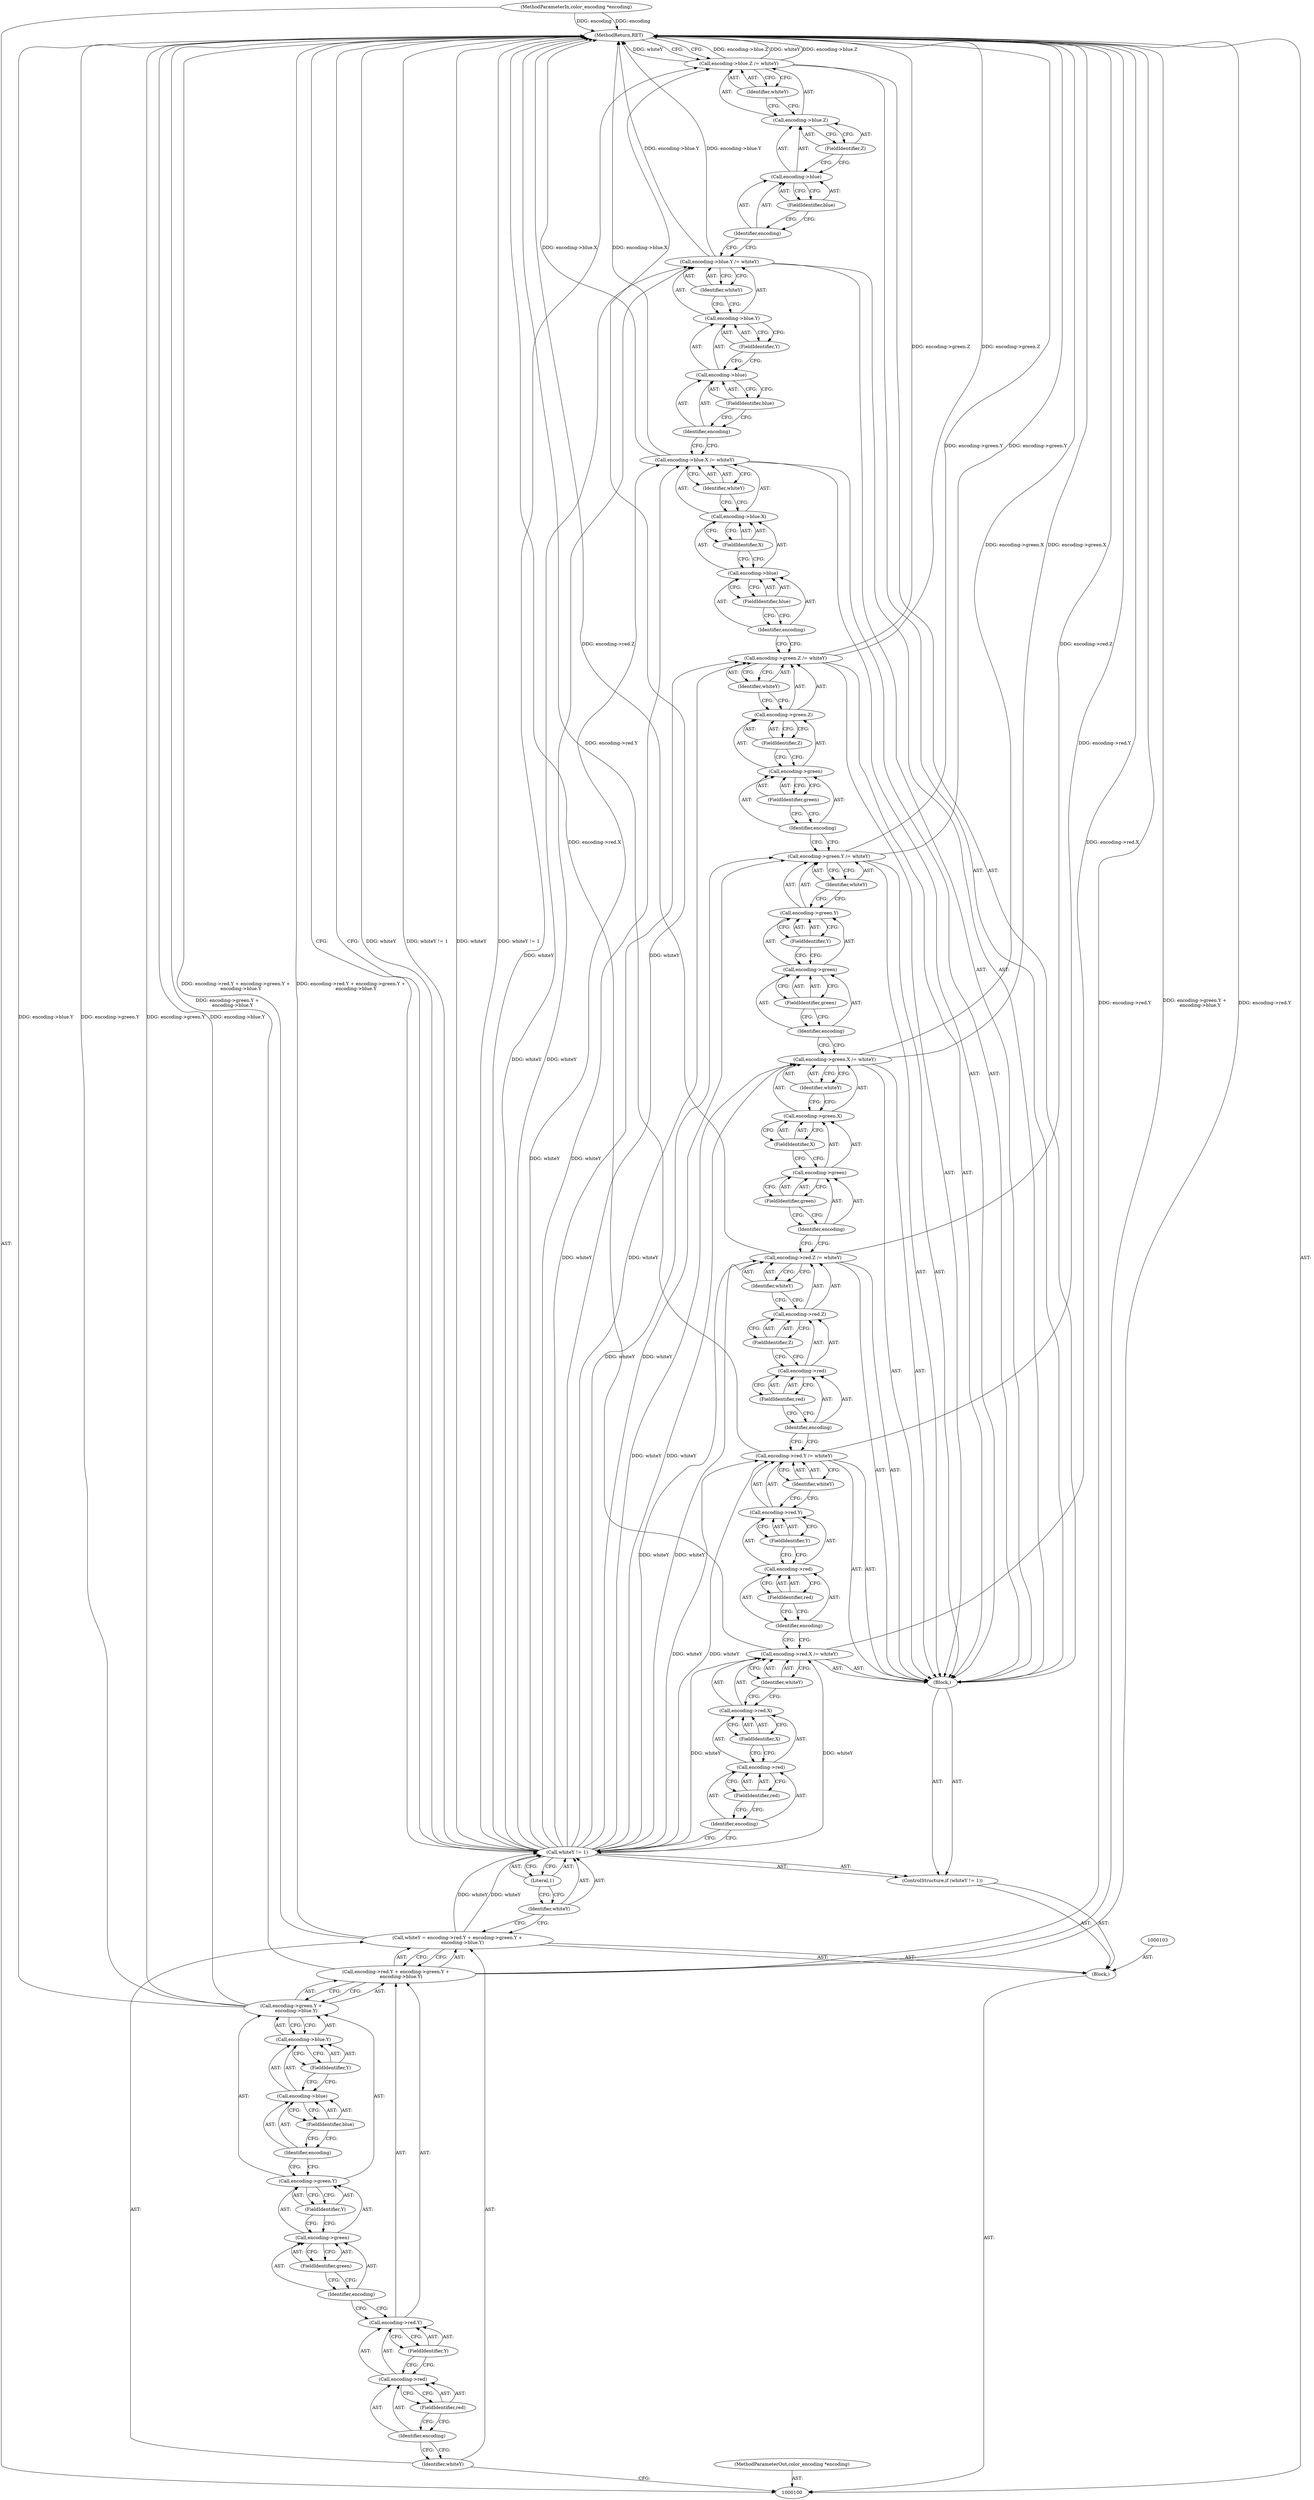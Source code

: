 digraph "0_Android_9d4853418ab2f754c2b63e091c29c5529b8b86ca_107" {
"1000191" [label="(MethodReturn,RET)"];
"1000101" [label="(MethodParameterIn,color_encoding *encoding)"];
"1000227" [label="(MethodParameterOut,color_encoding *encoding)"];
"1000146" [label="(FieldIdentifier,red)"];
"1000147" [label="(FieldIdentifier,Z)"];
"1000148" [label="(Identifier,whiteY)"];
"1000142" [label="(Call,encoding->red.Z /= whiteY)"];
"1000143" [label="(Call,encoding->red.Z)"];
"1000144" [label="(Call,encoding->red)"];
"1000145" [label="(Identifier,encoding)"];
"1000153" [label="(FieldIdentifier,green)"];
"1000154" [label="(FieldIdentifier,X)"];
"1000155" [label="(Identifier,whiteY)"];
"1000149" [label="(Call,encoding->green.X /= whiteY)"];
"1000150" [label="(Call,encoding->green.X)"];
"1000151" [label="(Call,encoding->green)"];
"1000152" [label="(Identifier,encoding)"];
"1000160" [label="(FieldIdentifier,green)"];
"1000161" [label="(FieldIdentifier,Y)"];
"1000162" [label="(Identifier,whiteY)"];
"1000156" [label="(Call,encoding->green.Y /= whiteY)"];
"1000157" [label="(Call,encoding->green.Y)"];
"1000158" [label="(Call,encoding->green)"];
"1000159" [label="(Identifier,encoding)"];
"1000167" [label="(FieldIdentifier,green)"];
"1000168" [label="(FieldIdentifier,Z)"];
"1000169" [label="(Identifier,whiteY)"];
"1000163" [label="(Call,encoding->green.Z /= whiteY)"];
"1000164" [label="(Call,encoding->green.Z)"];
"1000165" [label="(Call,encoding->green)"];
"1000166" [label="(Identifier,encoding)"];
"1000174" [label="(FieldIdentifier,blue)"];
"1000175" [label="(FieldIdentifier,X)"];
"1000176" [label="(Identifier,whiteY)"];
"1000170" [label="(Call,encoding->blue.X /= whiteY)"];
"1000171" [label="(Call,encoding->blue.X)"];
"1000172" [label="(Call,encoding->blue)"];
"1000173" [label="(Identifier,encoding)"];
"1000181" [label="(FieldIdentifier,blue)"];
"1000182" [label="(FieldIdentifier,Y)"];
"1000183" [label="(Identifier,whiteY)"];
"1000177" [label="(Call,encoding->blue.Y /= whiteY)"];
"1000178" [label="(Call,encoding->blue.Y)"];
"1000179" [label="(Call,encoding->blue)"];
"1000180" [label="(Identifier,encoding)"];
"1000188" [label="(FieldIdentifier,blue)"];
"1000189" [label="(FieldIdentifier,Z)"];
"1000190" [label="(Identifier,whiteY)"];
"1000184" [label="(Call,encoding->blue.Z /= whiteY)"];
"1000185" [label="(Call,encoding->blue.Z)"];
"1000186" [label="(Call,encoding->blue)"];
"1000187" [label="(Identifier,encoding)"];
"1000102" [label="(Block,)"];
"1000104" [label="(Call,whiteY = encoding->red.Y + encoding->green.Y +\n       encoding->blue.Y)"];
"1000105" [label="(Identifier,whiteY)"];
"1000106" [label="(Call,encoding->red.Y + encoding->green.Y +\n       encoding->blue.Y)"];
"1000107" [label="(Call,encoding->red.Y)"];
"1000108" [label="(Call,encoding->red)"];
"1000109" [label="(Identifier,encoding)"];
"1000110" [label="(FieldIdentifier,red)"];
"1000111" [label="(FieldIdentifier,Y)"];
"1000112" [label="(Call,encoding->green.Y +\n       encoding->blue.Y)"];
"1000113" [label="(Call,encoding->green.Y)"];
"1000114" [label="(Call,encoding->green)"];
"1000115" [label="(Identifier,encoding)"];
"1000116" [label="(FieldIdentifier,green)"];
"1000117" [label="(FieldIdentifier,Y)"];
"1000121" [label="(FieldIdentifier,blue)"];
"1000122" [label="(FieldIdentifier,Y)"];
"1000118" [label="(Call,encoding->blue.Y)"];
"1000119" [label="(Call,encoding->blue)"];
"1000120" [label="(Identifier,encoding)"];
"1000126" [label="(Literal,1)"];
"1000123" [label="(ControlStructure,if (whiteY != 1))"];
"1000124" [label="(Call,whiteY != 1)"];
"1000125" [label="(Identifier,whiteY)"];
"1000127" [label="(Block,)"];
"1000132" [label="(FieldIdentifier,red)"];
"1000133" [label="(FieldIdentifier,X)"];
"1000134" [label="(Identifier,whiteY)"];
"1000128" [label="(Call,encoding->red.X /= whiteY)"];
"1000129" [label="(Call,encoding->red.X)"];
"1000130" [label="(Call,encoding->red)"];
"1000131" [label="(Identifier,encoding)"];
"1000139" [label="(FieldIdentifier,red)"];
"1000140" [label="(FieldIdentifier,Y)"];
"1000141" [label="(Identifier,whiteY)"];
"1000135" [label="(Call,encoding->red.Y /= whiteY)"];
"1000136" [label="(Call,encoding->red.Y)"];
"1000137" [label="(Call,encoding->red)"];
"1000138" [label="(Identifier,encoding)"];
"1000191" -> "1000100"  [label="AST: "];
"1000191" -> "1000184"  [label="CFG: "];
"1000191" -> "1000124"  [label="CFG: "];
"1000177" -> "1000191"  [label="DDG: encoding->blue.Y"];
"1000163" -> "1000191"  [label="DDG: encoding->green.Z"];
"1000124" -> "1000191"  [label="DDG: whiteY"];
"1000124" -> "1000191"  [label="DDG: whiteY != 1"];
"1000184" -> "1000191"  [label="DDG: encoding->blue.Z"];
"1000184" -> "1000191"  [label="DDG: whiteY"];
"1000106" -> "1000191"  [label="DDG: encoding->red.Y"];
"1000106" -> "1000191"  [label="DDG: encoding->green.Y +\n       encoding->blue.Y"];
"1000156" -> "1000191"  [label="DDG: encoding->green.Y"];
"1000128" -> "1000191"  [label="DDG: encoding->red.X"];
"1000112" -> "1000191"  [label="DDG: encoding->blue.Y"];
"1000112" -> "1000191"  [label="DDG: encoding->green.Y"];
"1000104" -> "1000191"  [label="DDG: encoding->red.Y + encoding->green.Y +\n       encoding->blue.Y"];
"1000101" -> "1000191"  [label="DDG: encoding"];
"1000142" -> "1000191"  [label="DDG: encoding->red.Z"];
"1000135" -> "1000191"  [label="DDG: encoding->red.Y"];
"1000170" -> "1000191"  [label="DDG: encoding->blue.X"];
"1000149" -> "1000191"  [label="DDG: encoding->green.X"];
"1000101" -> "1000100"  [label="AST: "];
"1000101" -> "1000191"  [label="DDG: encoding"];
"1000227" -> "1000100"  [label="AST: "];
"1000146" -> "1000144"  [label="AST: "];
"1000146" -> "1000145"  [label="CFG: "];
"1000144" -> "1000146"  [label="CFG: "];
"1000147" -> "1000143"  [label="AST: "];
"1000147" -> "1000144"  [label="CFG: "];
"1000143" -> "1000147"  [label="CFG: "];
"1000148" -> "1000142"  [label="AST: "];
"1000148" -> "1000143"  [label="CFG: "];
"1000142" -> "1000148"  [label="CFG: "];
"1000142" -> "1000127"  [label="AST: "];
"1000142" -> "1000148"  [label="CFG: "];
"1000143" -> "1000142"  [label="AST: "];
"1000148" -> "1000142"  [label="AST: "];
"1000152" -> "1000142"  [label="CFG: "];
"1000142" -> "1000191"  [label="DDG: encoding->red.Z"];
"1000124" -> "1000142"  [label="DDG: whiteY"];
"1000143" -> "1000142"  [label="AST: "];
"1000143" -> "1000147"  [label="CFG: "];
"1000144" -> "1000143"  [label="AST: "];
"1000147" -> "1000143"  [label="AST: "];
"1000148" -> "1000143"  [label="CFG: "];
"1000144" -> "1000143"  [label="AST: "];
"1000144" -> "1000146"  [label="CFG: "];
"1000145" -> "1000144"  [label="AST: "];
"1000146" -> "1000144"  [label="AST: "];
"1000147" -> "1000144"  [label="CFG: "];
"1000145" -> "1000144"  [label="AST: "];
"1000145" -> "1000135"  [label="CFG: "];
"1000146" -> "1000145"  [label="CFG: "];
"1000153" -> "1000151"  [label="AST: "];
"1000153" -> "1000152"  [label="CFG: "];
"1000151" -> "1000153"  [label="CFG: "];
"1000154" -> "1000150"  [label="AST: "];
"1000154" -> "1000151"  [label="CFG: "];
"1000150" -> "1000154"  [label="CFG: "];
"1000155" -> "1000149"  [label="AST: "];
"1000155" -> "1000150"  [label="CFG: "];
"1000149" -> "1000155"  [label="CFG: "];
"1000149" -> "1000127"  [label="AST: "];
"1000149" -> "1000155"  [label="CFG: "];
"1000150" -> "1000149"  [label="AST: "];
"1000155" -> "1000149"  [label="AST: "];
"1000159" -> "1000149"  [label="CFG: "];
"1000149" -> "1000191"  [label="DDG: encoding->green.X"];
"1000124" -> "1000149"  [label="DDG: whiteY"];
"1000150" -> "1000149"  [label="AST: "];
"1000150" -> "1000154"  [label="CFG: "];
"1000151" -> "1000150"  [label="AST: "];
"1000154" -> "1000150"  [label="AST: "];
"1000155" -> "1000150"  [label="CFG: "];
"1000151" -> "1000150"  [label="AST: "];
"1000151" -> "1000153"  [label="CFG: "];
"1000152" -> "1000151"  [label="AST: "];
"1000153" -> "1000151"  [label="AST: "];
"1000154" -> "1000151"  [label="CFG: "];
"1000152" -> "1000151"  [label="AST: "];
"1000152" -> "1000142"  [label="CFG: "];
"1000153" -> "1000152"  [label="CFG: "];
"1000160" -> "1000158"  [label="AST: "];
"1000160" -> "1000159"  [label="CFG: "];
"1000158" -> "1000160"  [label="CFG: "];
"1000161" -> "1000157"  [label="AST: "];
"1000161" -> "1000158"  [label="CFG: "];
"1000157" -> "1000161"  [label="CFG: "];
"1000162" -> "1000156"  [label="AST: "];
"1000162" -> "1000157"  [label="CFG: "];
"1000156" -> "1000162"  [label="CFG: "];
"1000156" -> "1000127"  [label="AST: "];
"1000156" -> "1000162"  [label="CFG: "];
"1000157" -> "1000156"  [label="AST: "];
"1000162" -> "1000156"  [label="AST: "];
"1000166" -> "1000156"  [label="CFG: "];
"1000156" -> "1000191"  [label="DDG: encoding->green.Y"];
"1000124" -> "1000156"  [label="DDG: whiteY"];
"1000157" -> "1000156"  [label="AST: "];
"1000157" -> "1000161"  [label="CFG: "];
"1000158" -> "1000157"  [label="AST: "];
"1000161" -> "1000157"  [label="AST: "];
"1000162" -> "1000157"  [label="CFG: "];
"1000158" -> "1000157"  [label="AST: "];
"1000158" -> "1000160"  [label="CFG: "];
"1000159" -> "1000158"  [label="AST: "];
"1000160" -> "1000158"  [label="AST: "];
"1000161" -> "1000158"  [label="CFG: "];
"1000159" -> "1000158"  [label="AST: "];
"1000159" -> "1000149"  [label="CFG: "];
"1000160" -> "1000159"  [label="CFG: "];
"1000167" -> "1000165"  [label="AST: "];
"1000167" -> "1000166"  [label="CFG: "];
"1000165" -> "1000167"  [label="CFG: "];
"1000168" -> "1000164"  [label="AST: "];
"1000168" -> "1000165"  [label="CFG: "];
"1000164" -> "1000168"  [label="CFG: "];
"1000169" -> "1000163"  [label="AST: "];
"1000169" -> "1000164"  [label="CFG: "];
"1000163" -> "1000169"  [label="CFG: "];
"1000163" -> "1000127"  [label="AST: "];
"1000163" -> "1000169"  [label="CFG: "];
"1000164" -> "1000163"  [label="AST: "];
"1000169" -> "1000163"  [label="AST: "];
"1000173" -> "1000163"  [label="CFG: "];
"1000163" -> "1000191"  [label="DDG: encoding->green.Z"];
"1000124" -> "1000163"  [label="DDG: whiteY"];
"1000164" -> "1000163"  [label="AST: "];
"1000164" -> "1000168"  [label="CFG: "];
"1000165" -> "1000164"  [label="AST: "];
"1000168" -> "1000164"  [label="AST: "];
"1000169" -> "1000164"  [label="CFG: "];
"1000165" -> "1000164"  [label="AST: "];
"1000165" -> "1000167"  [label="CFG: "];
"1000166" -> "1000165"  [label="AST: "];
"1000167" -> "1000165"  [label="AST: "];
"1000168" -> "1000165"  [label="CFG: "];
"1000166" -> "1000165"  [label="AST: "];
"1000166" -> "1000156"  [label="CFG: "];
"1000167" -> "1000166"  [label="CFG: "];
"1000174" -> "1000172"  [label="AST: "];
"1000174" -> "1000173"  [label="CFG: "];
"1000172" -> "1000174"  [label="CFG: "];
"1000175" -> "1000171"  [label="AST: "];
"1000175" -> "1000172"  [label="CFG: "];
"1000171" -> "1000175"  [label="CFG: "];
"1000176" -> "1000170"  [label="AST: "];
"1000176" -> "1000171"  [label="CFG: "];
"1000170" -> "1000176"  [label="CFG: "];
"1000170" -> "1000127"  [label="AST: "];
"1000170" -> "1000176"  [label="CFG: "];
"1000171" -> "1000170"  [label="AST: "];
"1000176" -> "1000170"  [label="AST: "];
"1000180" -> "1000170"  [label="CFG: "];
"1000170" -> "1000191"  [label="DDG: encoding->blue.X"];
"1000124" -> "1000170"  [label="DDG: whiteY"];
"1000171" -> "1000170"  [label="AST: "];
"1000171" -> "1000175"  [label="CFG: "];
"1000172" -> "1000171"  [label="AST: "];
"1000175" -> "1000171"  [label="AST: "];
"1000176" -> "1000171"  [label="CFG: "];
"1000172" -> "1000171"  [label="AST: "];
"1000172" -> "1000174"  [label="CFG: "];
"1000173" -> "1000172"  [label="AST: "];
"1000174" -> "1000172"  [label="AST: "];
"1000175" -> "1000172"  [label="CFG: "];
"1000173" -> "1000172"  [label="AST: "];
"1000173" -> "1000163"  [label="CFG: "];
"1000174" -> "1000173"  [label="CFG: "];
"1000181" -> "1000179"  [label="AST: "];
"1000181" -> "1000180"  [label="CFG: "];
"1000179" -> "1000181"  [label="CFG: "];
"1000182" -> "1000178"  [label="AST: "];
"1000182" -> "1000179"  [label="CFG: "];
"1000178" -> "1000182"  [label="CFG: "];
"1000183" -> "1000177"  [label="AST: "];
"1000183" -> "1000178"  [label="CFG: "];
"1000177" -> "1000183"  [label="CFG: "];
"1000177" -> "1000127"  [label="AST: "];
"1000177" -> "1000183"  [label="CFG: "];
"1000178" -> "1000177"  [label="AST: "];
"1000183" -> "1000177"  [label="AST: "];
"1000187" -> "1000177"  [label="CFG: "];
"1000177" -> "1000191"  [label="DDG: encoding->blue.Y"];
"1000124" -> "1000177"  [label="DDG: whiteY"];
"1000178" -> "1000177"  [label="AST: "];
"1000178" -> "1000182"  [label="CFG: "];
"1000179" -> "1000178"  [label="AST: "];
"1000182" -> "1000178"  [label="AST: "];
"1000183" -> "1000178"  [label="CFG: "];
"1000179" -> "1000178"  [label="AST: "];
"1000179" -> "1000181"  [label="CFG: "];
"1000180" -> "1000179"  [label="AST: "];
"1000181" -> "1000179"  [label="AST: "];
"1000182" -> "1000179"  [label="CFG: "];
"1000180" -> "1000179"  [label="AST: "];
"1000180" -> "1000170"  [label="CFG: "];
"1000181" -> "1000180"  [label="CFG: "];
"1000188" -> "1000186"  [label="AST: "];
"1000188" -> "1000187"  [label="CFG: "];
"1000186" -> "1000188"  [label="CFG: "];
"1000189" -> "1000185"  [label="AST: "];
"1000189" -> "1000186"  [label="CFG: "];
"1000185" -> "1000189"  [label="CFG: "];
"1000190" -> "1000184"  [label="AST: "];
"1000190" -> "1000185"  [label="CFG: "];
"1000184" -> "1000190"  [label="CFG: "];
"1000184" -> "1000127"  [label="AST: "];
"1000184" -> "1000190"  [label="CFG: "];
"1000185" -> "1000184"  [label="AST: "];
"1000190" -> "1000184"  [label="AST: "];
"1000191" -> "1000184"  [label="CFG: "];
"1000184" -> "1000191"  [label="DDG: encoding->blue.Z"];
"1000184" -> "1000191"  [label="DDG: whiteY"];
"1000124" -> "1000184"  [label="DDG: whiteY"];
"1000185" -> "1000184"  [label="AST: "];
"1000185" -> "1000189"  [label="CFG: "];
"1000186" -> "1000185"  [label="AST: "];
"1000189" -> "1000185"  [label="AST: "];
"1000190" -> "1000185"  [label="CFG: "];
"1000186" -> "1000185"  [label="AST: "];
"1000186" -> "1000188"  [label="CFG: "];
"1000187" -> "1000186"  [label="AST: "];
"1000188" -> "1000186"  [label="AST: "];
"1000189" -> "1000186"  [label="CFG: "];
"1000187" -> "1000186"  [label="AST: "];
"1000187" -> "1000177"  [label="CFG: "];
"1000188" -> "1000187"  [label="CFG: "];
"1000102" -> "1000100"  [label="AST: "];
"1000103" -> "1000102"  [label="AST: "];
"1000104" -> "1000102"  [label="AST: "];
"1000123" -> "1000102"  [label="AST: "];
"1000104" -> "1000102"  [label="AST: "];
"1000104" -> "1000106"  [label="CFG: "];
"1000105" -> "1000104"  [label="AST: "];
"1000106" -> "1000104"  [label="AST: "];
"1000125" -> "1000104"  [label="CFG: "];
"1000104" -> "1000191"  [label="DDG: encoding->red.Y + encoding->green.Y +\n       encoding->blue.Y"];
"1000104" -> "1000124"  [label="DDG: whiteY"];
"1000105" -> "1000104"  [label="AST: "];
"1000105" -> "1000100"  [label="CFG: "];
"1000109" -> "1000105"  [label="CFG: "];
"1000106" -> "1000104"  [label="AST: "];
"1000106" -> "1000112"  [label="CFG: "];
"1000107" -> "1000106"  [label="AST: "];
"1000112" -> "1000106"  [label="AST: "];
"1000104" -> "1000106"  [label="CFG: "];
"1000106" -> "1000191"  [label="DDG: encoding->red.Y"];
"1000106" -> "1000191"  [label="DDG: encoding->green.Y +\n       encoding->blue.Y"];
"1000107" -> "1000106"  [label="AST: "];
"1000107" -> "1000111"  [label="CFG: "];
"1000108" -> "1000107"  [label="AST: "];
"1000111" -> "1000107"  [label="AST: "];
"1000115" -> "1000107"  [label="CFG: "];
"1000108" -> "1000107"  [label="AST: "];
"1000108" -> "1000110"  [label="CFG: "];
"1000109" -> "1000108"  [label="AST: "];
"1000110" -> "1000108"  [label="AST: "];
"1000111" -> "1000108"  [label="CFG: "];
"1000109" -> "1000108"  [label="AST: "];
"1000109" -> "1000105"  [label="CFG: "];
"1000110" -> "1000109"  [label="CFG: "];
"1000110" -> "1000108"  [label="AST: "];
"1000110" -> "1000109"  [label="CFG: "];
"1000108" -> "1000110"  [label="CFG: "];
"1000111" -> "1000107"  [label="AST: "];
"1000111" -> "1000108"  [label="CFG: "];
"1000107" -> "1000111"  [label="CFG: "];
"1000112" -> "1000106"  [label="AST: "];
"1000112" -> "1000118"  [label="CFG: "];
"1000113" -> "1000112"  [label="AST: "];
"1000118" -> "1000112"  [label="AST: "];
"1000106" -> "1000112"  [label="CFG: "];
"1000112" -> "1000191"  [label="DDG: encoding->blue.Y"];
"1000112" -> "1000191"  [label="DDG: encoding->green.Y"];
"1000113" -> "1000112"  [label="AST: "];
"1000113" -> "1000117"  [label="CFG: "];
"1000114" -> "1000113"  [label="AST: "];
"1000117" -> "1000113"  [label="AST: "];
"1000120" -> "1000113"  [label="CFG: "];
"1000114" -> "1000113"  [label="AST: "];
"1000114" -> "1000116"  [label="CFG: "];
"1000115" -> "1000114"  [label="AST: "];
"1000116" -> "1000114"  [label="AST: "];
"1000117" -> "1000114"  [label="CFG: "];
"1000115" -> "1000114"  [label="AST: "];
"1000115" -> "1000107"  [label="CFG: "];
"1000116" -> "1000115"  [label="CFG: "];
"1000116" -> "1000114"  [label="AST: "];
"1000116" -> "1000115"  [label="CFG: "];
"1000114" -> "1000116"  [label="CFG: "];
"1000117" -> "1000113"  [label="AST: "];
"1000117" -> "1000114"  [label="CFG: "];
"1000113" -> "1000117"  [label="CFG: "];
"1000121" -> "1000119"  [label="AST: "];
"1000121" -> "1000120"  [label="CFG: "];
"1000119" -> "1000121"  [label="CFG: "];
"1000122" -> "1000118"  [label="AST: "];
"1000122" -> "1000119"  [label="CFG: "];
"1000118" -> "1000122"  [label="CFG: "];
"1000118" -> "1000112"  [label="AST: "];
"1000118" -> "1000122"  [label="CFG: "];
"1000119" -> "1000118"  [label="AST: "];
"1000122" -> "1000118"  [label="AST: "];
"1000112" -> "1000118"  [label="CFG: "];
"1000119" -> "1000118"  [label="AST: "];
"1000119" -> "1000121"  [label="CFG: "];
"1000120" -> "1000119"  [label="AST: "];
"1000121" -> "1000119"  [label="AST: "];
"1000122" -> "1000119"  [label="CFG: "];
"1000120" -> "1000119"  [label="AST: "];
"1000120" -> "1000113"  [label="CFG: "];
"1000121" -> "1000120"  [label="CFG: "];
"1000126" -> "1000124"  [label="AST: "];
"1000126" -> "1000125"  [label="CFG: "];
"1000124" -> "1000126"  [label="CFG: "];
"1000123" -> "1000102"  [label="AST: "];
"1000124" -> "1000123"  [label="AST: "];
"1000127" -> "1000123"  [label="AST: "];
"1000124" -> "1000123"  [label="AST: "];
"1000124" -> "1000126"  [label="CFG: "];
"1000125" -> "1000124"  [label="AST: "];
"1000126" -> "1000124"  [label="AST: "];
"1000131" -> "1000124"  [label="CFG: "];
"1000191" -> "1000124"  [label="CFG: "];
"1000124" -> "1000191"  [label="DDG: whiteY"];
"1000124" -> "1000191"  [label="DDG: whiteY != 1"];
"1000104" -> "1000124"  [label="DDG: whiteY"];
"1000124" -> "1000128"  [label="DDG: whiteY"];
"1000124" -> "1000135"  [label="DDG: whiteY"];
"1000124" -> "1000142"  [label="DDG: whiteY"];
"1000124" -> "1000149"  [label="DDG: whiteY"];
"1000124" -> "1000156"  [label="DDG: whiteY"];
"1000124" -> "1000163"  [label="DDG: whiteY"];
"1000124" -> "1000170"  [label="DDG: whiteY"];
"1000124" -> "1000177"  [label="DDG: whiteY"];
"1000124" -> "1000184"  [label="DDG: whiteY"];
"1000125" -> "1000124"  [label="AST: "];
"1000125" -> "1000104"  [label="CFG: "];
"1000126" -> "1000125"  [label="CFG: "];
"1000127" -> "1000123"  [label="AST: "];
"1000128" -> "1000127"  [label="AST: "];
"1000135" -> "1000127"  [label="AST: "];
"1000142" -> "1000127"  [label="AST: "];
"1000149" -> "1000127"  [label="AST: "];
"1000156" -> "1000127"  [label="AST: "];
"1000163" -> "1000127"  [label="AST: "];
"1000170" -> "1000127"  [label="AST: "];
"1000177" -> "1000127"  [label="AST: "];
"1000184" -> "1000127"  [label="AST: "];
"1000132" -> "1000130"  [label="AST: "];
"1000132" -> "1000131"  [label="CFG: "];
"1000130" -> "1000132"  [label="CFG: "];
"1000133" -> "1000129"  [label="AST: "];
"1000133" -> "1000130"  [label="CFG: "];
"1000129" -> "1000133"  [label="CFG: "];
"1000134" -> "1000128"  [label="AST: "];
"1000134" -> "1000129"  [label="CFG: "];
"1000128" -> "1000134"  [label="CFG: "];
"1000128" -> "1000127"  [label="AST: "];
"1000128" -> "1000134"  [label="CFG: "];
"1000129" -> "1000128"  [label="AST: "];
"1000134" -> "1000128"  [label="AST: "];
"1000138" -> "1000128"  [label="CFG: "];
"1000128" -> "1000191"  [label="DDG: encoding->red.X"];
"1000124" -> "1000128"  [label="DDG: whiteY"];
"1000129" -> "1000128"  [label="AST: "];
"1000129" -> "1000133"  [label="CFG: "];
"1000130" -> "1000129"  [label="AST: "];
"1000133" -> "1000129"  [label="AST: "];
"1000134" -> "1000129"  [label="CFG: "];
"1000130" -> "1000129"  [label="AST: "];
"1000130" -> "1000132"  [label="CFG: "];
"1000131" -> "1000130"  [label="AST: "];
"1000132" -> "1000130"  [label="AST: "];
"1000133" -> "1000130"  [label="CFG: "];
"1000131" -> "1000130"  [label="AST: "];
"1000131" -> "1000124"  [label="CFG: "];
"1000132" -> "1000131"  [label="CFG: "];
"1000139" -> "1000137"  [label="AST: "];
"1000139" -> "1000138"  [label="CFG: "];
"1000137" -> "1000139"  [label="CFG: "];
"1000140" -> "1000136"  [label="AST: "];
"1000140" -> "1000137"  [label="CFG: "];
"1000136" -> "1000140"  [label="CFG: "];
"1000141" -> "1000135"  [label="AST: "];
"1000141" -> "1000136"  [label="CFG: "];
"1000135" -> "1000141"  [label="CFG: "];
"1000135" -> "1000127"  [label="AST: "];
"1000135" -> "1000141"  [label="CFG: "];
"1000136" -> "1000135"  [label="AST: "];
"1000141" -> "1000135"  [label="AST: "];
"1000145" -> "1000135"  [label="CFG: "];
"1000135" -> "1000191"  [label="DDG: encoding->red.Y"];
"1000124" -> "1000135"  [label="DDG: whiteY"];
"1000136" -> "1000135"  [label="AST: "];
"1000136" -> "1000140"  [label="CFG: "];
"1000137" -> "1000136"  [label="AST: "];
"1000140" -> "1000136"  [label="AST: "];
"1000141" -> "1000136"  [label="CFG: "];
"1000137" -> "1000136"  [label="AST: "];
"1000137" -> "1000139"  [label="CFG: "];
"1000138" -> "1000137"  [label="AST: "];
"1000139" -> "1000137"  [label="AST: "];
"1000140" -> "1000137"  [label="CFG: "];
"1000138" -> "1000137"  [label="AST: "];
"1000138" -> "1000128"  [label="CFG: "];
"1000139" -> "1000138"  [label="CFG: "];
}
